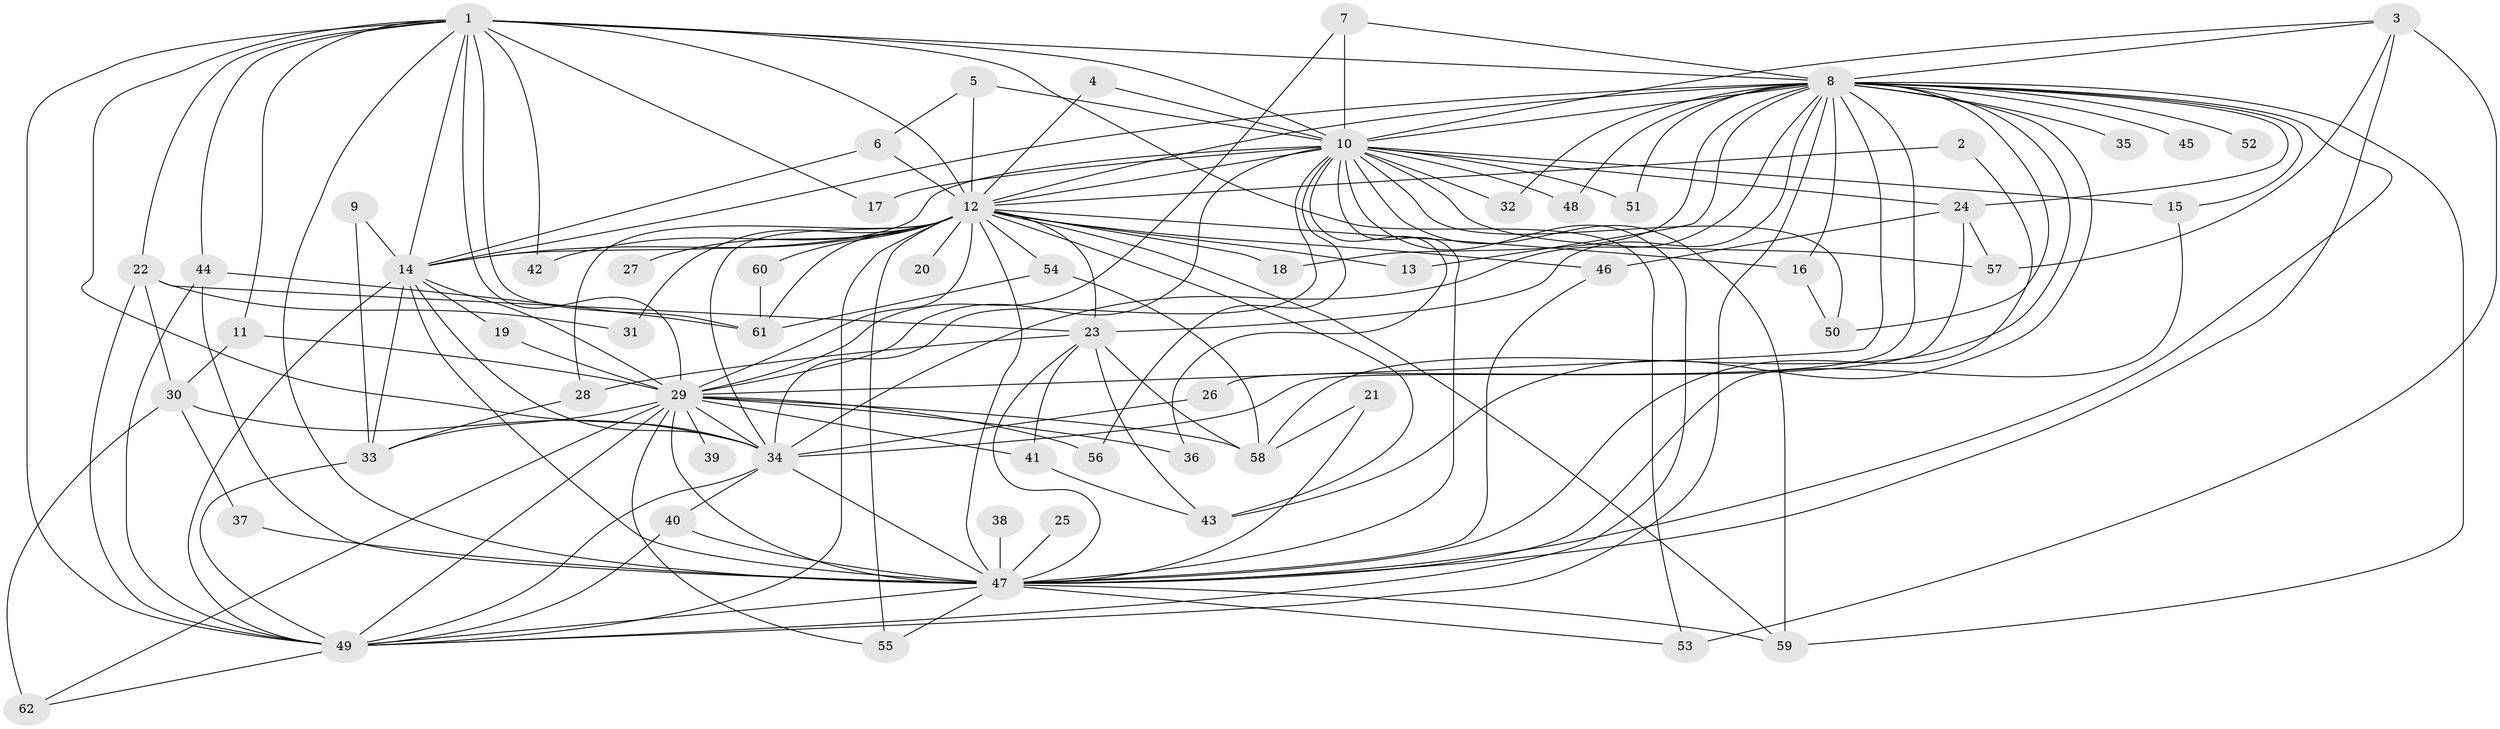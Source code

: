 // original degree distribution, {33: 0.019417475728155338, 18: 0.009708737864077669, 15: 0.038834951456310676, 27: 0.009708737864077669, 26: 0.009708737864077669, 23: 0.009708737864077669, 4: 0.019417475728155338, 5: 0.07766990291262135, 2: 0.5825242718446602, 8: 0.009708737864077669, 3: 0.21359223300970873}
// Generated by graph-tools (version 1.1) at 2025/36/03/04/25 23:36:35]
// undirected, 62 vertices, 159 edges
graph export_dot {
  node [color=gray90,style=filled];
  1;
  2;
  3;
  4;
  5;
  6;
  7;
  8;
  9;
  10;
  11;
  12;
  13;
  14;
  15;
  16;
  17;
  18;
  19;
  20;
  21;
  22;
  23;
  24;
  25;
  26;
  27;
  28;
  29;
  30;
  31;
  32;
  33;
  34;
  35;
  36;
  37;
  38;
  39;
  40;
  41;
  42;
  43;
  44;
  45;
  46;
  47;
  48;
  49;
  50;
  51;
  52;
  53;
  54;
  55;
  56;
  57;
  58;
  59;
  60;
  61;
  62;
  1 -- 8 [weight=3.0];
  1 -- 10 [weight=3.0];
  1 -- 11 [weight=1.0];
  1 -- 12 [weight=2.0];
  1 -- 14 [weight=4.0];
  1 -- 17 [weight=1.0];
  1 -- 22 [weight=1.0];
  1 -- 29 [weight=3.0];
  1 -- 34 [weight=2.0];
  1 -- 42 [weight=1.0];
  1 -- 44 [weight=1.0];
  1 -- 47 [weight=2.0];
  1 -- 49 [weight=2.0];
  1 -- 53 [weight=1.0];
  1 -- 61 [weight=1.0];
  2 -- 12 [weight=1.0];
  2 -- 47 [weight=1.0];
  3 -- 8 [weight=1.0];
  3 -- 10 [weight=1.0];
  3 -- 47 [weight=1.0];
  3 -- 53 [weight=1.0];
  3 -- 57 [weight=1.0];
  4 -- 10 [weight=1.0];
  4 -- 12 [weight=1.0];
  5 -- 6 [weight=1.0];
  5 -- 10 [weight=1.0];
  5 -- 12 [weight=1.0];
  6 -- 12 [weight=1.0];
  6 -- 14 [weight=1.0];
  7 -- 8 [weight=1.0];
  7 -- 10 [weight=1.0];
  7 -- 29 [weight=1.0];
  8 -- 10 [weight=1.0];
  8 -- 12 [weight=1.0];
  8 -- 13 [weight=1.0];
  8 -- 14 [weight=1.0];
  8 -- 15 [weight=1.0];
  8 -- 16 [weight=1.0];
  8 -- 18 [weight=1.0];
  8 -- 23 [weight=1.0];
  8 -- 24 [weight=1.0];
  8 -- 26 [weight=1.0];
  8 -- 29 [weight=1.0];
  8 -- 32 [weight=1.0];
  8 -- 34 [weight=1.0];
  8 -- 35 [weight=1.0];
  8 -- 43 [weight=1.0];
  8 -- 45 [weight=2.0];
  8 -- 47 [weight=1.0];
  8 -- 48 [weight=1.0];
  8 -- 49 [weight=1.0];
  8 -- 50 [weight=1.0];
  8 -- 51 [weight=1.0];
  8 -- 52 [weight=1.0];
  8 -- 58 [weight=1.0];
  8 -- 59 [weight=1.0];
  9 -- 14 [weight=1.0];
  9 -- 33 [weight=1.0];
  10 -- 12 [weight=1.0];
  10 -- 14 [weight=1.0];
  10 -- 15 [weight=1.0];
  10 -- 17 [weight=1.0];
  10 -- 24 [weight=1.0];
  10 -- 29 [weight=1.0];
  10 -- 32 [weight=1.0];
  10 -- 34 [weight=1.0];
  10 -- 36 [weight=1.0];
  10 -- 47 [weight=1.0];
  10 -- 48 [weight=1.0];
  10 -- 49 [weight=2.0];
  10 -- 50 [weight=1.0];
  10 -- 51 [weight=1.0];
  10 -- 56 [weight=1.0];
  10 -- 57 [weight=1.0];
  10 -- 59 [weight=2.0];
  11 -- 29 [weight=1.0];
  11 -- 30 [weight=1.0];
  12 -- 13 [weight=1.0];
  12 -- 14 [weight=1.0];
  12 -- 16 [weight=1.0];
  12 -- 18 [weight=1.0];
  12 -- 20 [weight=1.0];
  12 -- 23 [weight=1.0];
  12 -- 27 [weight=1.0];
  12 -- 28 [weight=1.0];
  12 -- 29 [weight=1.0];
  12 -- 31 [weight=1.0];
  12 -- 34 [weight=1.0];
  12 -- 42 [weight=2.0];
  12 -- 43 [weight=1.0];
  12 -- 46 [weight=1.0];
  12 -- 47 [weight=1.0];
  12 -- 49 [weight=2.0];
  12 -- 54 [weight=1.0];
  12 -- 55 [weight=1.0];
  12 -- 59 [weight=1.0];
  12 -- 60 [weight=1.0];
  12 -- 61 [weight=1.0];
  14 -- 19 [weight=1.0];
  14 -- 29 [weight=1.0];
  14 -- 33 [weight=1.0];
  14 -- 34 [weight=1.0];
  14 -- 47 [weight=1.0];
  14 -- 49 [weight=1.0];
  15 -- 47 [weight=1.0];
  16 -- 50 [weight=1.0];
  19 -- 29 [weight=1.0];
  21 -- 47 [weight=1.0];
  21 -- 58 [weight=1.0];
  22 -- 23 [weight=1.0];
  22 -- 30 [weight=1.0];
  22 -- 31 [weight=1.0];
  22 -- 49 [weight=1.0];
  23 -- 28 [weight=1.0];
  23 -- 41 [weight=1.0];
  23 -- 43 [weight=1.0];
  23 -- 47 [weight=1.0];
  23 -- 58 [weight=1.0];
  24 -- 34 [weight=1.0];
  24 -- 46 [weight=1.0];
  24 -- 57 [weight=1.0];
  25 -- 47 [weight=1.0];
  26 -- 34 [weight=2.0];
  28 -- 33 [weight=1.0];
  29 -- 33 [weight=1.0];
  29 -- 34 [weight=2.0];
  29 -- 36 [weight=1.0];
  29 -- 39 [weight=1.0];
  29 -- 41 [weight=1.0];
  29 -- 47 [weight=1.0];
  29 -- 49 [weight=1.0];
  29 -- 55 [weight=1.0];
  29 -- 56 [weight=1.0];
  29 -- 58 [weight=1.0];
  29 -- 62 [weight=1.0];
  30 -- 34 [weight=1.0];
  30 -- 37 [weight=1.0];
  30 -- 62 [weight=1.0];
  33 -- 49 [weight=1.0];
  34 -- 40 [weight=1.0];
  34 -- 47 [weight=1.0];
  34 -- 49 [weight=1.0];
  37 -- 47 [weight=1.0];
  38 -- 47 [weight=2.0];
  40 -- 47 [weight=1.0];
  40 -- 49 [weight=1.0];
  41 -- 43 [weight=1.0];
  44 -- 47 [weight=1.0];
  44 -- 49 [weight=3.0];
  44 -- 61 [weight=1.0];
  46 -- 47 [weight=1.0];
  47 -- 49 [weight=1.0];
  47 -- 53 [weight=1.0];
  47 -- 55 [weight=1.0];
  47 -- 59 [weight=1.0];
  49 -- 62 [weight=1.0];
  54 -- 58 [weight=1.0];
  54 -- 61 [weight=1.0];
  60 -- 61 [weight=1.0];
}
